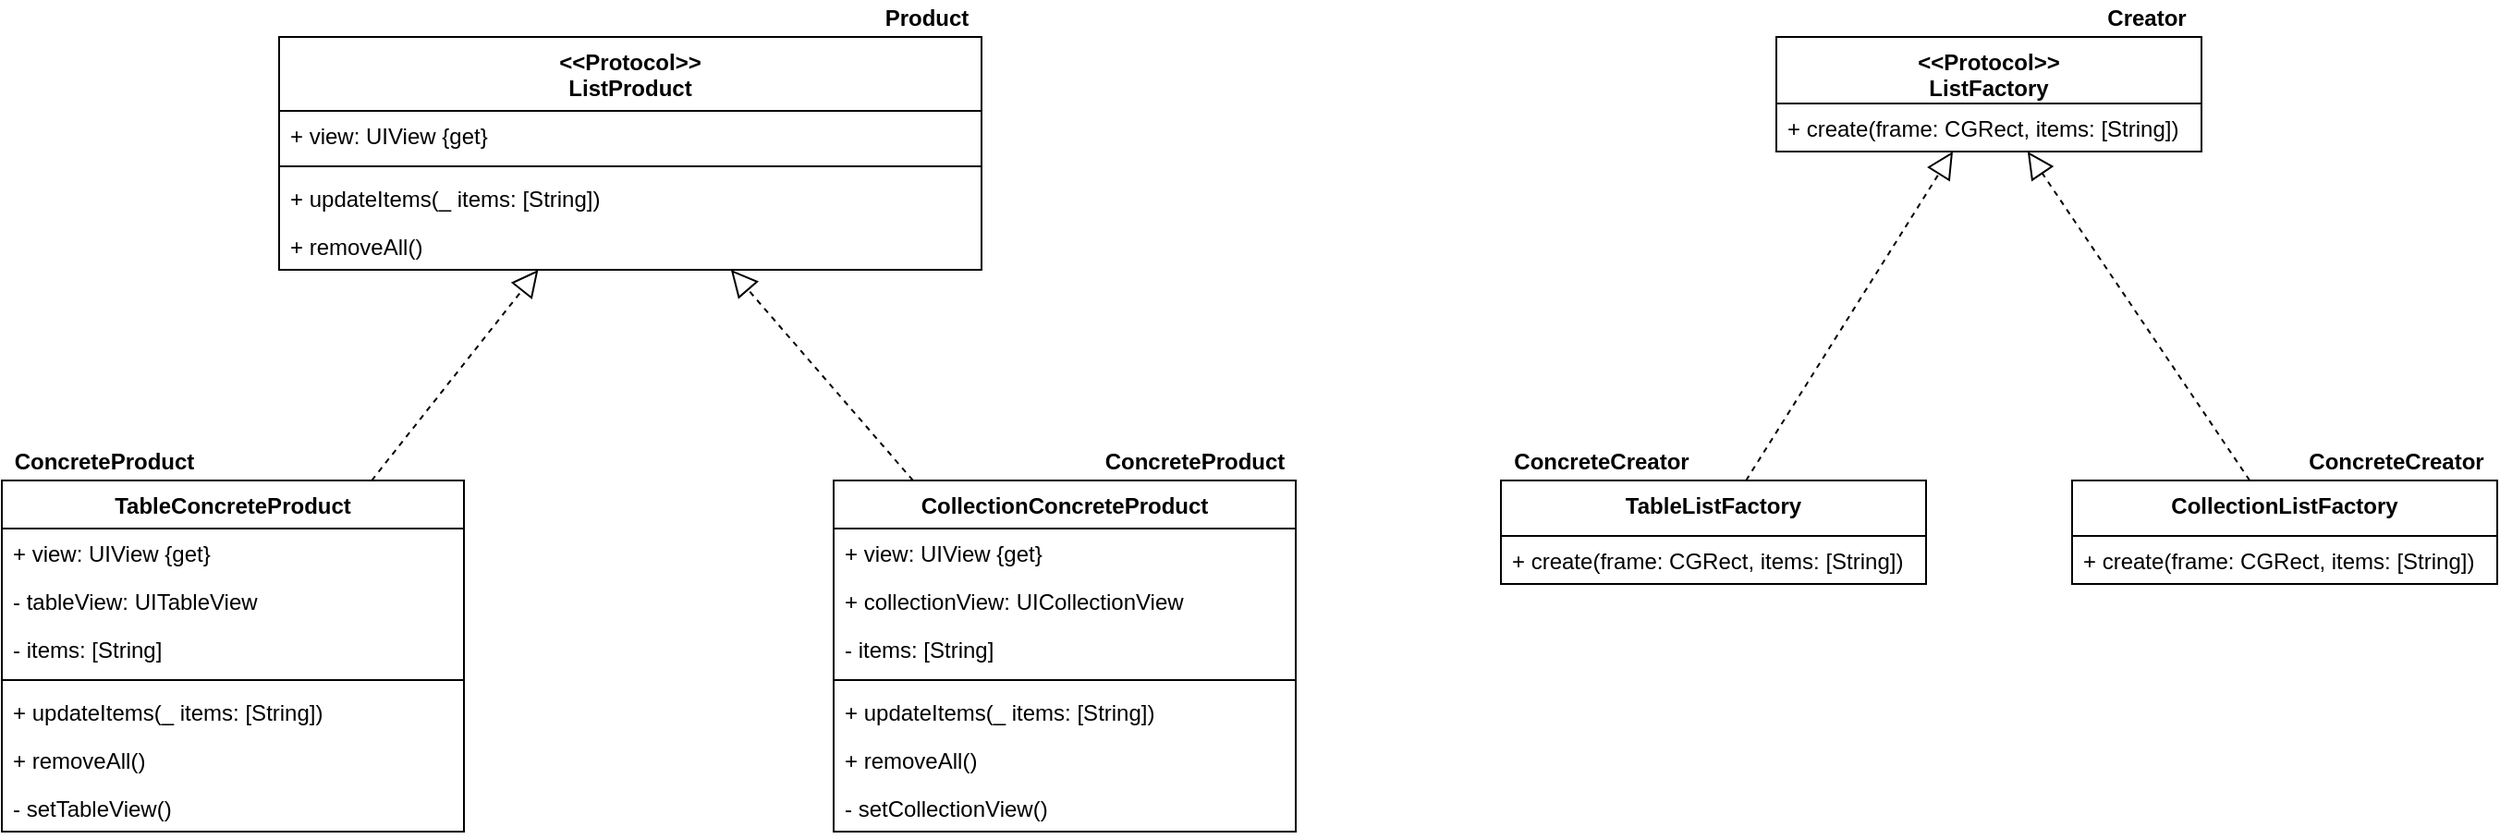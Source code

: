 <mxfile version="13.9.9" type="device"><diagram id="1AgiPHL27gu4cnvoGSLw" name="Page-1"><mxGraphModel dx="2306" dy="1188" grid="1" gridSize="10" guides="1" tooltips="1" connect="1" arrows="1" fold="1" page="1" pageScale="1" pageWidth="827" pageHeight="1169" math="0" shadow="0"><root><mxCell id="0"/><mxCell id="1" parent="0"/><mxCell id="YmyGT3OoqdM55q65B3RJ-1" value="&lt;&lt;Protocol&gt;&gt;&#xa;ListProduct" style="swimlane;fontStyle=1;align=center;verticalAlign=top;childLayout=stackLayout;horizontal=1;startSize=40;horizontalStack=0;resizeParent=1;resizeParentMax=0;resizeLast=0;collapsible=1;marginBottom=0;" vertex="1" parent="1"><mxGeometry x="330" y="330" width="380" height="126" as="geometry"/></mxCell><mxCell id="YmyGT3OoqdM55q65B3RJ-44" value="+ view: UIView {get}" style="text;strokeColor=none;fillColor=none;align=left;verticalAlign=top;spacingLeft=4;spacingRight=4;overflow=hidden;rotatable=0;points=[[0,0.5],[1,0.5]];portConstraint=eastwest;" vertex="1" parent="YmyGT3OoqdM55q65B3RJ-1"><mxGeometry y="40" width="380" height="26" as="geometry"/></mxCell><mxCell id="YmyGT3OoqdM55q65B3RJ-43" value="" style="line;strokeWidth=1;fillColor=none;align=left;verticalAlign=middle;spacingTop=-1;spacingLeft=3;spacingRight=3;rotatable=0;labelPosition=right;points=[];portConstraint=eastwest;" vertex="1" parent="YmyGT3OoqdM55q65B3RJ-1"><mxGeometry y="66" width="380" height="8" as="geometry"/></mxCell><mxCell id="YmyGT3OoqdM55q65B3RJ-4" value="+ updateItems(_ items: [String])" style="text;strokeColor=none;fillColor=none;align=left;verticalAlign=top;spacingLeft=4;spacingRight=4;overflow=hidden;rotatable=0;points=[[0,0.5],[1,0.5]];portConstraint=eastwest;" vertex="1" parent="YmyGT3OoqdM55q65B3RJ-1"><mxGeometry y="74" width="380" height="26" as="geometry"/></mxCell><mxCell id="YmyGT3OoqdM55q65B3RJ-5" value="+ removeAll()" style="text;strokeColor=none;fillColor=none;align=left;verticalAlign=top;spacingLeft=4;spacingRight=4;overflow=hidden;rotatable=0;points=[[0,0.5],[1,0.5]];portConstraint=eastwest;" vertex="1" parent="YmyGT3OoqdM55q65B3RJ-1"><mxGeometry y="100" width="380" height="26" as="geometry"/></mxCell><mxCell id="YmyGT3OoqdM55q65B3RJ-7" value="TableConcreteProduct" style="swimlane;fontStyle=1;align=center;verticalAlign=top;childLayout=stackLayout;horizontal=1;startSize=26;horizontalStack=0;resizeParent=1;resizeParentMax=0;resizeLast=0;collapsible=1;marginBottom=0;" vertex="1" parent="1"><mxGeometry x="180" y="570" width="250" height="190" as="geometry"/></mxCell><mxCell id="YmyGT3OoqdM55q65B3RJ-45" value="+ view: UIView {get}" style="text;strokeColor=none;fillColor=none;align=left;verticalAlign=top;spacingLeft=4;spacingRight=4;overflow=hidden;rotatable=0;points=[[0,0.5],[1,0.5]];portConstraint=eastwest;" vertex="1" parent="YmyGT3OoqdM55q65B3RJ-7"><mxGeometry y="26" width="250" height="26" as="geometry"/></mxCell><mxCell id="YmyGT3OoqdM55q65B3RJ-48" value="- tableView: UITableView" style="text;strokeColor=none;fillColor=none;align=left;verticalAlign=top;spacingLeft=4;spacingRight=4;overflow=hidden;rotatable=0;points=[[0,0.5],[1,0.5]];portConstraint=eastwest;" vertex="1" parent="YmyGT3OoqdM55q65B3RJ-7"><mxGeometry y="52" width="250" height="26" as="geometry"/></mxCell><mxCell id="YmyGT3OoqdM55q65B3RJ-8" value="- items: [String]" style="text;strokeColor=none;fillColor=none;align=left;verticalAlign=top;spacingLeft=4;spacingRight=4;overflow=hidden;rotatable=0;points=[[0,0.5],[1,0.5]];portConstraint=eastwest;" vertex="1" parent="YmyGT3OoqdM55q65B3RJ-7"><mxGeometry y="78" width="250" height="26" as="geometry"/></mxCell><mxCell id="YmyGT3OoqdM55q65B3RJ-9" value="" style="line;strokeWidth=1;fillColor=none;align=left;verticalAlign=middle;spacingTop=-1;spacingLeft=3;spacingRight=3;rotatable=0;labelPosition=right;points=[];portConstraint=eastwest;" vertex="1" parent="YmyGT3OoqdM55q65B3RJ-7"><mxGeometry y="104" width="250" height="8" as="geometry"/></mxCell><mxCell id="YmyGT3OoqdM55q65B3RJ-12" value="+ updateItems(_ items: [String])" style="text;strokeColor=none;fillColor=none;align=left;verticalAlign=top;spacingLeft=4;spacingRight=4;overflow=hidden;rotatable=0;points=[[0,0.5],[1,0.5]];portConstraint=eastwest;" vertex="1" parent="YmyGT3OoqdM55q65B3RJ-7"><mxGeometry y="112" width="250" height="26" as="geometry"/></mxCell><mxCell id="YmyGT3OoqdM55q65B3RJ-13" value="+ removeAll()" style="text;strokeColor=none;fillColor=none;align=left;verticalAlign=top;spacingLeft=4;spacingRight=4;overflow=hidden;rotatable=0;points=[[0,0.5],[1,0.5]];portConstraint=eastwest;" vertex="1" parent="YmyGT3OoqdM55q65B3RJ-7"><mxGeometry y="138" width="250" height="26" as="geometry"/></mxCell><mxCell id="YmyGT3OoqdM55q65B3RJ-52" value="- setTableView()" style="text;strokeColor=none;fillColor=none;align=left;verticalAlign=top;spacingLeft=4;spacingRight=4;overflow=hidden;rotatable=0;points=[[0,0.5],[1,0.5]];portConstraint=eastwest;" vertex="1" parent="YmyGT3OoqdM55q65B3RJ-7"><mxGeometry y="164" width="250" height="26" as="geometry"/></mxCell><mxCell id="YmyGT3OoqdM55q65B3RJ-11" value="" style="endArrow=block;dashed=1;endFill=0;endSize=12;html=1;" edge="1" parent="1" source="YmyGT3OoqdM55q65B3RJ-7" target="YmyGT3OoqdM55q65B3RJ-1"><mxGeometry width="160" relative="1" as="geometry"><mxPoint x="330" y="510" as="sourcePoint"/><mxPoint x="490" y="510" as="targetPoint"/></mxGeometry></mxCell><mxCell id="YmyGT3OoqdM55q65B3RJ-15" value="CollectionConcreteProduct" style="swimlane;fontStyle=1;align=center;verticalAlign=top;childLayout=stackLayout;horizontal=1;startSize=26;horizontalStack=0;resizeParent=1;resizeParentMax=0;resizeLast=0;collapsible=1;marginBottom=0;" vertex="1" parent="1"><mxGeometry x="630" y="570" width="250" height="190" as="geometry"/></mxCell><mxCell id="YmyGT3OoqdM55q65B3RJ-46" value="+ view: UIView {get}" style="text;strokeColor=none;fillColor=none;align=left;verticalAlign=top;spacingLeft=4;spacingRight=4;overflow=hidden;rotatable=0;points=[[0,0.5],[1,0.5]];portConstraint=eastwest;" vertex="1" parent="YmyGT3OoqdM55q65B3RJ-15"><mxGeometry y="26" width="250" height="26" as="geometry"/></mxCell><mxCell id="YmyGT3OoqdM55q65B3RJ-51" value="+ collectionView: UICollectionView" style="text;strokeColor=none;fillColor=none;align=left;verticalAlign=top;spacingLeft=4;spacingRight=4;overflow=hidden;rotatable=0;points=[[0,0.5],[1,0.5]];portConstraint=eastwest;" vertex="1" parent="YmyGT3OoqdM55q65B3RJ-15"><mxGeometry y="52" width="250" height="26" as="geometry"/></mxCell><mxCell id="YmyGT3OoqdM55q65B3RJ-16" value="- items: [String]" style="text;strokeColor=none;fillColor=none;align=left;verticalAlign=top;spacingLeft=4;spacingRight=4;overflow=hidden;rotatable=0;points=[[0,0.5],[1,0.5]];portConstraint=eastwest;" vertex="1" parent="YmyGT3OoqdM55q65B3RJ-15"><mxGeometry y="78" width="250" height="26" as="geometry"/></mxCell><mxCell id="YmyGT3OoqdM55q65B3RJ-17" value="" style="line;strokeWidth=1;fillColor=none;align=left;verticalAlign=middle;spacingTop=-1;spacingLeft=3;spacingRight=3;rotatable=0;labelPosition=right;points=[];portConstraint=eastwest;" vertex="1" parent="YmyGT3OoqdM55q65B3RJ-15"><mxGeometry y="104" width="250" height="8" as="geometry"/></mxCell><mxCell id="YmyGT3OoqdM55q65B3RJ-20" value="+ updateItems(_ items: [String])" style="text;strokeColor=none;fillColor=none;align=left;verticalAlign=top;spacingLeft=4;spacingRight=4;overflow=hidden;rotatable=0;points=[[0,0.5],[1,0.5]];portConstraint=eastwest;" vertex="1" parent="YmyGT3OoqdM55q65B3RJ-15"><mxGeometry y="112" width="250" height="26" as="geometry"/></mxCell><mxCell id="YmyGT3OoqdM55q65B3RJ-19" value="+ removeAll()" style="text;strokeColor=none;fillColor=none;align=left;verticalAlign=top;spacingLeft=4;spacingRight=4;overflow=hidden;rotatable=0;points=[[0,0.5],[1,0.5]];portConstraint=eastwest;" vertex="1" parent="YmyGT3OoqdM55q65B3RJ-15"><mxGeometry y="138" width="250" height="26" as="geometry"/></mxCell><mxCell id="YmyGT3OoqdM55q65B3RJ-53" value="- setCollectionView()" style="text;strokeColor=none;fillColor=none;align=left;verticalAlign=top;spacingLeft=4;spacingRight=4;overflow=hidden;rotatable=0;points=[[0,0.5],[1,0.5]];portConstraint=eastwest;" vertex="1" parent="YmyGT3OoqdM55q65B3RJ-15"><mxGeometry y="164" width="250" height="26" as="geometry"/></mxCell><mxCell id="YmyGT3OoqdM55q65B3RJ-21" value="" style="endArrow=block;dashed=1;endFill=0;endSize=12;html=1;" edge="1" parent="1" source="YmyGT3OoqdM55q65B3RJ-15" target="YmyGT3OoqdM55q65B3RJ-1"><mxGeometry width="160" relative="1" as="geometry"><mxPoint x="362.722" y="580" as="sourcePoint"/><mxPoint x="502.093" y="438" as="targetPoint"/></mxGeometry></mxCell><mxCell id="YmyGT3OoqdM55q65B3RJ-22" value="&lt;&lt;Protocol&gt;&gt;&#xa;ListFactory" style="swimlane;fontStyle=1;align=center;verticalAlign=top;childLayout=stackLayout;horizontal=1;startSize=36;horizontalStack=0;resizeParent=1;resizeParentMax=0;resizeLast=0;collapsible=1;marginBottom=0;" vertex="1" parent="1"><mxGeometry x="1140" y="330" width="230" height="62" as="geometry"/></mxCell><mxCell id="YmyGT3OoqdM55q65B3RJ-25" value="+ create(frame: CGRect, items: [String])" style="text;strokeColor=none;fillColor=none;align=left;verticalAlign=top;spacingLeft=4;spacingRight=4;overflow=hidden;rotatable=0;points=[[0,0.5],[1,0.5]];portConstraint=eastwest;" vertex="1" parent="YmyGT3OoqdM55q65B3RJ-22"><mxGeometry y="36" width="230" height="26" as="geometry"/></mxCell><mxCell id="YmyGT3OoqdM55q65B3RJ-30" value="TableListFactory" style="swimlane;fontStyle=1;align=center;verticalAlign=top;childLayout=stackLayout;horizontal=1;startSize=30;horizontalStack=0;resizeParent=1;resizeParentMax=0;resizeLast=0;collapsible=1;marginBottom=0;" vertex="1" parent="1"><mxGeometry x="991" y="570" width="230" height="56" as="geometry"/></mxCell><mxCell id="YmyGT3OoqdM55q65B3RJ-31" value="+ create(frame: CGRect, items: [String])" style="text;strokeColor=none;fillColor=none;align=left;verticalAlign=top;spacingLeft=4;spacingRight=4;overflow=hidden;rotatable=0;points=[[0,0.5],[1,0.5]];portConstraint=eastwest;" vertex="1" parent="YmyGT3OoqdM55q65B3RJ-30"><mxGeometry y="30" width="230" height="26" as="geometry"/></mxCell><mxCell id="YmyGT3OoqdM55q65B3RJ-32" value="CollectionListFactory" style="swimlane;fontStyle=1;align=center;verticalAlign=top;childLayout=stackLayout;horizontal=1;startSize=30;horizontalStack=0;resizeParent=1;resizeParentMax=0;resizeLast=0;collapsible=1;marginBottom=0;" vertex="1" parent="1"><mxGeometry x="1300" y="570" width="230" height="56" as="geometry"/></mxCell><mxCell id="YmyGT3OoqdM55q65B3RJ-33" value="+ create(frame: CGRect, items: [String])" style="text;strokeColor=none;fillColor=none;align=left;verticalAlign=top;spacingLeft=4;spacingRight=4;overflow=hidden;rotatable=0;points=[[0,0.5],[1,0.5]];portConstraint=eastwest;" vertex="1" parent="YmyGT3OoqdM55q65B3RJ-32"><mxGeometry y="30" width="230" height="26" as="geometry"/></mxCell><mxCell id="YmyGT3OoqdM55q65B3RJ-34" value="" style="endArrow=block;dashed=1;endFill=0;endSize=12;html=1;" edge="1" parent="1" source="YmyGT3OoqdM55q65B3RJ-30" target="YmyGT3OoqdM55q65B3RJ-22"><mxGeometry width="160" relative="1" as="geometry"><mxPoint x="700.14" y="580" as="sourcePoint"/><mxPoint x="585.46" y="458" as="targetPoint"/></mxGeometry></mxCell><mxCell id="YmyGT3OoqdM55q65B3RJ-35" value="" style="endArrow=block;dashed=1;endFill=0;endSize=12;html=1;" edge="1" parent="1" source="YmyGT3OoqdM55q65B3RJ-32" target="YmyGT3OoqdM55q65B3RJ-22"><mxGeometry width="160" relative="1" as="geometry"><mxPoint x="1154.724" y="520" as="sourcePoint"/><mxPoint x="1224.27" y="416" as="targetPoint"/></mxGeometry></mxCell><mxCell id="YmyGT3OoqdM55q65B3RJ-36" value="Product" style="text;html=1;align=center;verticalAlign=middle;resizable=0;points=[];autosize=1;fontStyle=1" vertex="1" parent="1"><mxGeometry x="650" y="310" width="60" height="20" as="geometry"/></mxCell><mxCell id="YmyGT3OoqdM55q65B3RJ-37" value="Creator" style="text;html=1;align=center;verticalAlign=middle;resizable=0;points=[];autosize=1;fontStyle=1" vertex="1" parent="1"><mxGeometry x="1310" y="310" width="60" height="20" as="geometry"/></mxCell><mxCell id="YmyGT3OoqdM55q65B3RJ-38" value="ConcreteProduct" style="text;html=1;align=center;verticalAlign=middle;resizable=0;points=[];autosize=1;fontStyle=1" vertex="1" parent="1"><mxGeometry x="770" y="550" width="110" height="20" as="geometry"/></mxCell><mxCell id="YmyGT3OoqdM55q65B3RJ-39" value="ConcreteProduct" style="text;html=1;align=center;verticalAlign=middle;resizable=0;points=[];autosize=1;fontStyle=1" vertex="1" parent="1"><mxGeometry x="180" y="550" width="110" height="20" as="geometry"/></mxCell><mxCell id="YmyGT3OoqdM55q65B3RJ-40" value="" style="endArrow=block;dashed=1;endFill=0;endSize=12;html=1;" edge="1" parent="1" source="YmyGT3OoqdM55q65B3RJ-7" target="YmyGT3OoqdM55q65B3RJ-39"><mxGeometry width="160" relative="1" as="geometry"><mxPoint x="349.86" y="570" as="sourcePoint"/><mxPoint x="464.54" y="448" as="targetPoint"/></mxGeometry></mxCell><mxCell id="YmyGT3OoqdM55q65B3RJ-41" value="ConcreteCreator" style="text;html=1;align=center;verticalAlign=middle;resizable=0;points=[];autosize=1;fontStyle=1" vertex="1" parent="1"><mxGeometry x="990" y="550" width="110" height="20" as="geometry"/></mxCell><mxCell id="YmyGT3OoqdM55q65B3RJ-42" value="ConcreteCreator" style="text;html=1;align=center;verticalAlign=middle;resizable=0;points=[];autosize=1;fontStyle=1" vertex="1" parent="1"><mxGeometry x="1420" y="550" width="110" height="20" as="geometry"/></mxCell></root></mxGraphModel></diagram></mxfile>